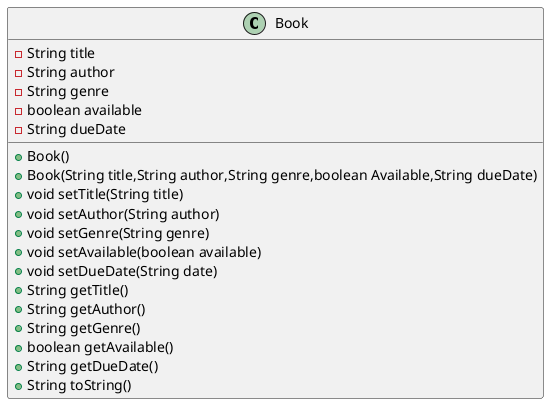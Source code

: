 @startuml
class Book{
-String title
-String author
-String genre
-boolean available
-String dueDate

+Book()
+Book(String title,String author,String genre,boolean Available,String dueDate)
+void setTitle(String title)
+void setAuthor(String author)
+void setGenre(String genre)
+void setAvailable(boolean available)
+void setDueDate(String date)
+String getTitle()
+String getAuthor()
+String getGenre()
+boolean getAvailable()
+String getDueDate()
+String toString()
}


@enduml
